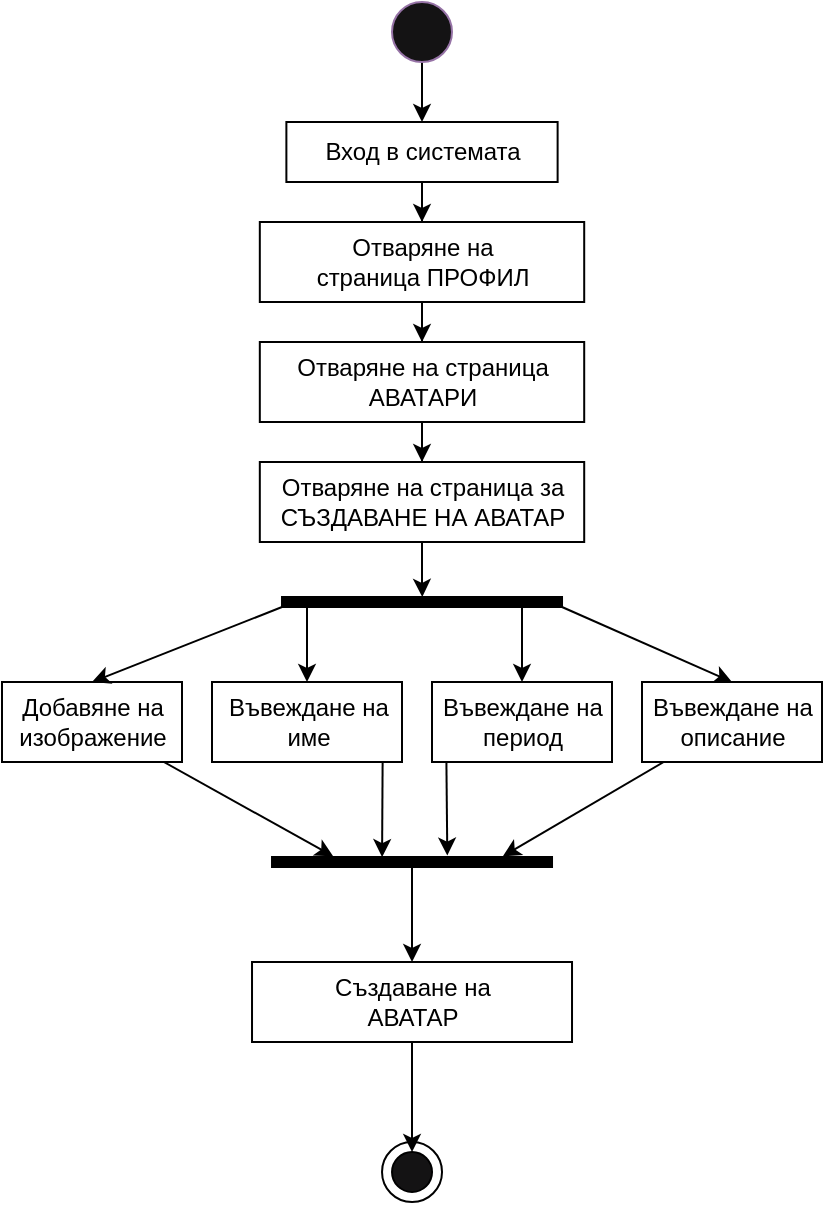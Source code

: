 <mxfile version="21.2.8" type="device">
  <diagram name="Page-1" id="dXCrmej_SELilW4q_A5O">
    <mxGraphModel dx="1098" dy="820" grid="1" gridSize="10" guides="1" tooltips="1" connect="1" arrows="1" fold="1" page="1" pageScale="1" pageWidth="850" pageHeight="1100" math="0" shadow="0">
      <root>
        <mxCell id="0" />
        <mxCell id="1" parent="0" />
        <mxCell id="Dqj2xxhlHjJNIsNR0y4L-1" style="edgeStyle=orthogonalEdgeStyle;rounded=0;orthogonalLoop=1;jettySize=auto;html=1;" edge="1" parent="1" source="Dqj2xxhlHjJNIsNR0y4L-2" target="Dqj2xxhlHjJNIsNR0y4L-4">
          <mxGeometry relative="1" as="geometry" />
        </mxCell>
        <mxCell id="Dqj2xxhlHjJNIsNR0y4L-2" value="" style="ellipse;html=1;fillColor=#141314;strokeColor=#9673a6;" vertex="1" parent="1">
          <mxGeometry x="225" y="160" width="30" height="30" as="geometry" />
        </mxCell>
        <mxCell id="Dqj2xxhlHjJNIsNR0y4L-3" style="edgeStyle=orthogonalEdgeStyle;rounded=0;orthogonalLoop=1;jettySize=auto;html=1;" edge="1" parent="1" source="Dqj2xxhlHjJNIsNR0y4L-4" target="Dqj2xxhlHjJNIsNR0y4L-6">
          <mxGeometry relative="1" as="geometry" />
        </mxCell>
        <mxCell id="Dqj2xxhlHjJNIsNR0y4L-4" value="Вход в системата" style="html=1;dashed=0;whitespace=wrap;" vertex="1" parent="1">
          <mxGeometry x="172.19" y="220" width="135.62" height="30" as="geometry" />
        </mxCell>
        <mxCell id="Dqj2xxhlHjJNIsNR0y4L-5" style="edgeStyle=orthogonalEdgeStyle;rounded=0;orthogonalLoop=1;jettySize=auto;html=1;" edge="1" parent="1" source="Dqj2xxhlHjJNIsNR0y4L-6" target="Dqj2xxhlHjJNIsNR0y4L-8">
          <mxGeometry relative="1" as="geometry" />
        </mxCell>
        <mxCell id="Dqj2xxhlHjJNIsNR0y4L-6" value="Отваряне на&lt;br&gt;страница ПРОФИЛ" style="html=1;dashed=0;whitespace=wrap;" vertex="1" parent="1">
          <mxGeometry x="158.91" y="270" width="162.19" height="40" as="geometry" />
        </mxCell>
        <mxCell id="Dqj2xxhlHjJNIsNR0y4L-32" style="edgeStyle=orthogonalEdgeStyle;rounded=0;orthogonalLoop=1;jettySize=auto;html=1;" edge="1" parent="1" source="Dqj2xxhlHjJNIsNR0y4L-8" target="Dqj2xxhlHjJNIsNR0y4L-31">
          <mxGeometry relative="1" as="geometry" />
        </mxCell>
        <mxCell id="Dqj2xxhlHjJNIsNR0y4L-8" value="Отваряне на страница&lt;br&gt;АВАТАРИ" style="html=1;dashed=0;whitespace=wrap;" vertex="1" parent="1">
          <mxGeometry x="158.91" y="330" width="162.19" height="40" as="geometry" />
        </mxCell>
        <mxCell id="Dqj2xxhlHjJNIsNR0y4L-13" value="" style="ellipse;whiteSpace=wrap;html=1;aspect=fixed;" vertex="1" parent="1">
          <mxGeometry x="220.01" y="730" width="30" height="30" as="geometry" />
        </mxCell>
        <mxCell id="Dqj2xxhlHjJNIsNR0y4L-14" value="" style="ellipse;whiteSpace=wrap;html=1;aspect=fixed;fillColor=#141314;" vertex="1" parent="1">
          <mxGeometry x="225.01" y="735" width="20" height="20" as="geometry" />
        </mxCell>
        <mxCell id="Dqj2xxhlHjJNIsNR0y4L-47" style="rounded=0;orthogonalLoop=1;jettySize=auto;html=1;entryX=-0.062;entryY=0.781;entryDx=0;entryDy=0;entryPerimeter=0;" edge="1" parent="1" source="Dqj2xxhlHjJNIsNR0y4L-16" target="Dqj2xxhlHjJNIsNR0y4L-43">
          <mxGeometry relative="1" as="geometry" />
        </mxCell>
        <mxCell id="Dqj2xxhlHjJNIsNR0y4L-16" value="Добавяне на&lt;br&gt;изображение" style="html=1;dashed=0;whitespace=wrap;" vertex="1" parent="1">
          <mxGeometry x="30" y="500" width="90" height="40" as="geometry" />
        </mxCell>
        <mxCell id="Dqj2xxhlHjJNIsNR0y4L-27" style="edgeStyle=orthogonalEdgeStyle;rounded=0;orthogonalLoop=1;jettySize=auto;html=1;" edge="1" parent="1" source="Dqj2xxhlHjJNIsNR0y4L-28" target="Dqj2xxhlHjJNIsNR0y4L-14">
          <mxGeometry relative="1" as="geometry" />
        </mxCell>
        <mxCell id="Dqj2xxhlHjJNIsNR0y4L-28" value="Създаване на&lt;br&gt;АВАТАР" style="html=1;dashed=0;whitespace=wrap;" vertex="1" parent="1">
          <mxGeometry x="155.01" y="640" width="160" height="40" as="geometry" />
        </mxCell>
        <mxCell id="Dqj2xxhlHjJNIsNR0y4L-35" style="edgeStyle=orthogonalEdgeStyle;rounded=0;orthogonalLoop=1;jettySize=auto;html=1;entryX=-0.01;entryY=0.499;entryDx=0;entryDy=0;entryPerimeter=0;" edge="1" parent="1" source="Dqj2xxhlHjJNIsNR0y4L-31" target="Dqj2xxhlHjJNIsNR0y4L-33">
          <mxGeometry relative="1" as="geometry" />
        </mxCell>
        <mxCell id="Dqj2xxhlHjJNIsNR0y4L-31" value="Отваряне на страница за&lt;br&gt;СЪЗДАВАНЕ НА АВАТАР" style="html=1;dashed=0;whitespace=wrap;" vertex="1" parent="1">
          <mxGeometry x="158.91" y="390" width="162.19" height="40" as="geometry" />
        </mxCell>
        <mxCell id="Dqj2xxhlHjJNIsNR0y4L-39" style="rounded=0;orthogonalLoop=1;jettySize=auto;html=1;entryX=0.5;entryY=0;entryDx=0;entryDy=0;" edge="1" parent="1" source="Dqj2xxhlHjJNIsNR0y4L-33" target="Dqj2xxhlHjJNIsNR0y4L-16">
          <mxGeometry relative="1" as="geometry" />
        </mxCell>
        <mxCell id="Dqj2xxhlHjJNIsNR0y4L-40" style="rounded=0;orthogonalLoop=1;jettySize=auto;html=1;entryX=0.5;entryY=0;entryDx=0;entryDy=0;" edge="1" parent="1" source="Dqj2xxhlHjJNIsNR0y4L-33" target="Dqj2xxhlHjJNIsNR0y4L-36">
          <mxGeometry relative="1" as="geometry" />
        </mxCell>
        <mxCell id="Dqj2xxhlHjJNIsNR0y4L-41" style="rounded=0;orthogonalLoop=1;jettySize=auto;html=1;entryX=0.5;entryY=0;entryDx=0;entryDy=0;" edge="1" parent="1" source="Dqj2xxhlHjJNIsNR0y4L-33" target="Dqj2xxhlHjJNIsNR0y4L-37">
          <mxGeometry relative="1" as="geometry" />
        </mxCell>
        <mxCell id="Dqj2xxhlHjJNIsNR0y4L-42" style="rounded=0;orthogonalLoop=1;jettySize=auto;html=1;entryX=0.5;entryY=0;entryDx=0;entryDy=0;" edge="1" parent="1" source="Dqj2xxhlHjJNIsNR0y4L-33" target="Dqj2xxhlHjJNIsNR0y4L-38">
          <mxGeometry relative="1" as="geometry" />
        </mxCell>
        <mxCell id="Dqj2xxhlHjJNIsNR0y4L-33" value="" style="html=1;points=[];perimeter=orthogonalPerimeter;fillColor=strokeColor;rotation=90;" vertex="1" parent="1">
          <mxGeometry x="237.51" y="390" width="5" height="140" as="geometry" />
        </mxCell>
        <mxCell id="Dqj2xxhlHjJNIsNR0y4L-44" style="rounded=0;orthogonalLoop=1;jettySize=auto;html=1;entryX=0.015;entryY=0.607;entryDx=0;entryDy=0;entryPerimeter=0;exitX=0.898;exitY=1.001;exitDx=0;exitDy=0;exitPerimeter=0;" edge="1" parent="1" source="Dqj2xxhlHjJNIsNR0y4L-36" target="Dqj2xxhlHjJNIsNR0y4L-43">
          <mxGeometry relative="1" as="geometry" />
        </mxCell>
        <mxCell id="Dqj2xxhlHjJNIsNR0y4L-36" value="Въвеждане на&lt;br&gt;име" style="html=1;dashed=0;whitespace=wrap;" vertex="1" parent="1">
          <mxGeometry x="135" y="500" width="95" height="40" as="geometry" />
        </mxCell>
        <mxCell id="Dqj2xxhlHjJNIsNR0y4L-45" style="rounded=0;orthogonalLoop=1;jettySize=auto;html=1;entryX=-0.138;entryY=0.374;entryDx=0;entryDy=0;entryPerimeter=0;exitX=0.08;exitY=1.001;exitDx=0;exitDy=0;exitPerimeter=0;" edge="1" parent="1" source="Dqj2xxhlHjJNIsNR0y4L-37" target="Dqj2xxhlHjJNIsNR0y4L-43">
          <mxGeometry relative="1" as="geometry" />
        </mxCell>
        <mxCell id="Dqj2xxhlHjJNIsNR0y4L-37" value="Въвеждане на&lt;br&gt;период" style="html=1;dashed=0;whitespace=wrap;" vertex="1" parent="1">
          <mxGeometry x="245" y="500" width="90" height="40" as="geometry" />
        </mxCell>
        <mxCell id="Dqj2xxhlHjJNIsNR0y4L-46" style="rounded=0;orthogonalLoop=1;jettySize=auto;html=1;entryX=-0.062;entryY=0.176;entryDx=0;entryDy=0;entryPerimeter=0;" edge="1" parent="1" source="Dqj2xxhlHjJNIsNR0y4L-38" target="Dqj2xxhlHjJNIsNR0y4L-43">
          <mxGeometry relative="1" as="geometry" />
        </mxCell>
        <mxCell id="Dqj2xxhlHjJNIsNR0y4L-38" value="Въвеждане на&lt;br&gt;описание" style="html=1;dashed=0;whitespace=wrap;" vertex="1" parent="1">
          <mxGeometry x="350" y="500" width="90" height="40" as="geometry" />
        </mxCell>
        <mxCell id="Dqj2xxhlHjJNIsNR0y4L-48" style="edgeStyle=orthogonalEdgeStyle;rounded=0;orthogonalLoop=1;jettySize=auto;html=1;" edge="1" parent="1" source="Dqj2xxhlHjJNIsNR0y4L-43" target="Dqj2xxhlHjJNIsNR0y4L-28">
          <mxGeometry relative="1" as="geometry" />
        </mxCell>
        <mxCell id="Dqj2xxhlHjJNIsNR0y4L-43" value="" style="html=1;points=[];perimeter=orthogonalPerimeter;fillColor=strokeColor;rotation=90;" vertex="1" parent="1">
          <mxGeometry x="232.51" y="520" width="5" height="140" as="geometry" />
        </mxCell>
      </root>
    </mxGraphModel>
  </diagram>
</mxfile>
